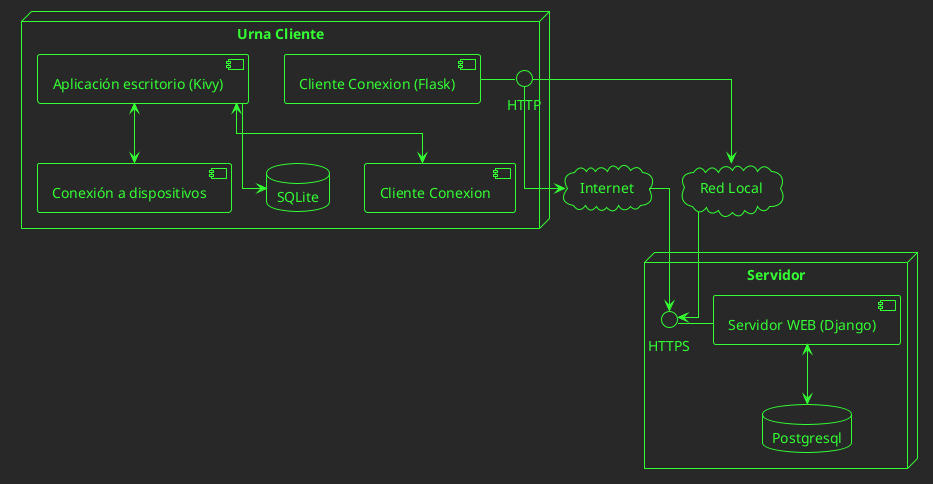 @startuml

!theme crt-green

skinparam linetype ortho

node "Servidor" {
  HTTPS- [Servidor WEB (Django)]
  database "Postgresql"
  [Servidor WEB (Django)] <--> Postgresql
}


node "Urna Cliente" {
  [Cliente Conexion (Flask)] - HTTP
  [Aplicación escritorio (Kivy)]
  [Conexión a dispositivos]
  database "SQLite"

  [Aplicación escritorio (Kivy)] --> SQLite
  [Aplicación escritorio (Kivy)] <--> [Conexión a dispositivos]
  [Aplicación escritorio (Kivy)] <--> [Cliente Conexion]
}


cloud "Internet"

cloud "Red Local"


HTTP --> Internet
HTTP --> [Red Local]

Internet --> HTTPS
[Red Local] --> HTTPS

@enduml